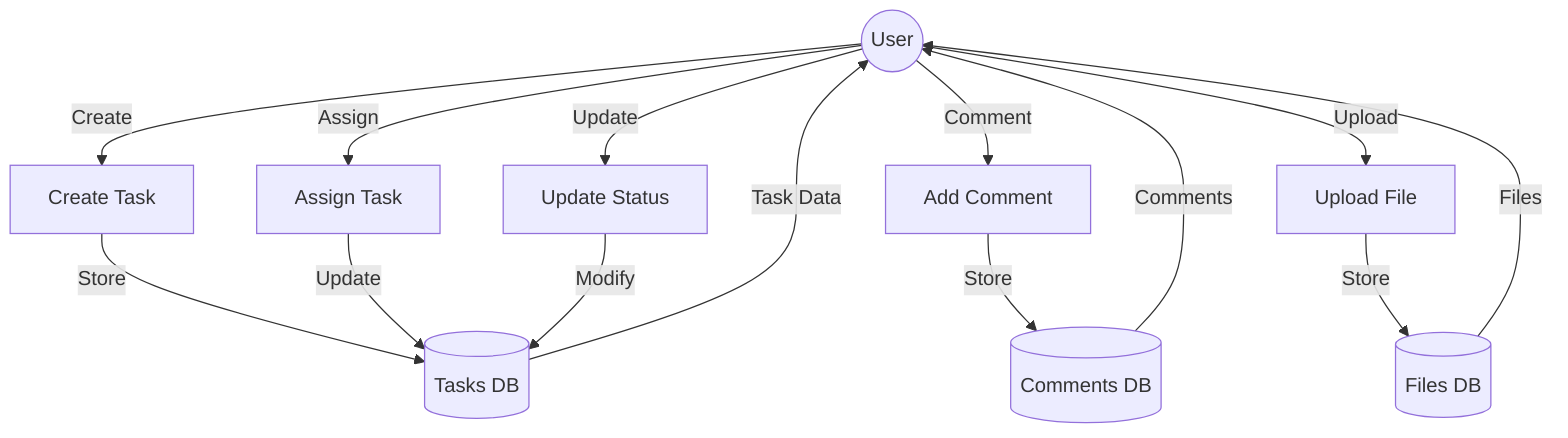 graph TD
    User((User))
    CreateTask[Create Task]
    AssignTask[Assign Task]
    UpdateStatus[Update Status]
    AddComment[Add Comment]
    UploadFile[Upload File]
    TaskDB[(Tasks DB)]
    CommentDB[(Comments DB)]
    FileDB[(Files DB)]

    User -->|Create| CreateTask
    CreateTask -->|Store| TaskDB
    User -->|Assign| AssignTask
    AssignTask -->|Update| TaskDB
    User -->|Update| UpdateStatus
    UpdateStatus -->|Modify| TaskDB
    User -->|Comment| AddComment
    AddComment -->|Store| CommentDB
    User -->|Upload| UploadFile
    UploadFile -->|Store| FileDB
    TaskDB -->|Task Data| User
    CommentDB -->|Comments| User
    FileDB -->|Files| User